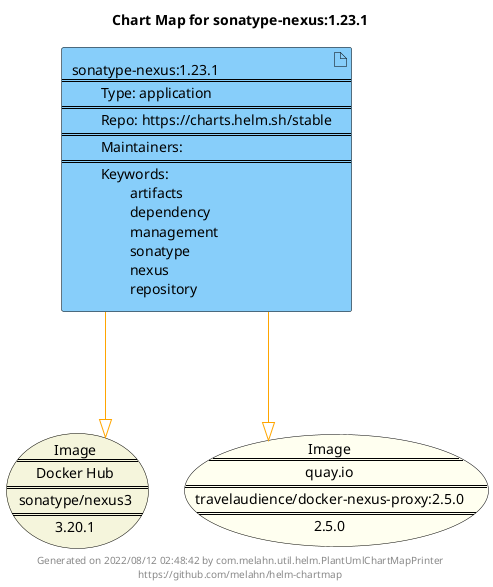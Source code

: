 @startuml
skinparam linetype ortho
skinparam backgroundColor white
skinparam usecaseBorderColor black
skinparam usecaseArrowColor LightSlateGray
skinparam artifactBorderColor black
skinparam artifactArrowColor LightSlateGray

title Chart Map for sonatype-nexus:1.23.1

'There is one referenced Helm Chart
artifact "sonatype-nexus:1.23.1\n====\n\tType: application\n====\n\tRepo: https://charts.helm.sh/stable\n====\n\tMaintainers: \n====\n\tKeywords: \n\t\tartifacts\n\t\tdependency\n\t\tmanagement\n\t\tsonatype\n\t\tnexus\n\t\trepository" as sonatype_nexus_1_23_1 #LightSkyBlue

'There are 2 referenced Docker Images
usecase "Image\n====\nDocker Hub\n====\nsonatype/nexus3\n====\n3.20.1" as sonatype_nexus3_3_20_1 #Beige
usecase "Image\n====\nquay.io\n====\ntravelaudience/docker-nexus-proxy:2.5.0\n====\n2.5.0" as quay_io_travelaudience_docker_nexus_proxy_2_5_0 #Ivory

'Chart Dependencies
sonatype_nexus_1_23_1--[#orange]-|>sonatype_nexus3_3_20_1
sonatype_nexus_1_23_1--[#orange]-|>quay_io_travelaudience_docker_nexus_proxy_2_5_0

center footer Generated on 2022/08/12 02:48:42 by com.melahn.util.helm.PlantUmlChartMapPrinter\nhttps://github.com/melahn/helm-chartmap
@enduml
